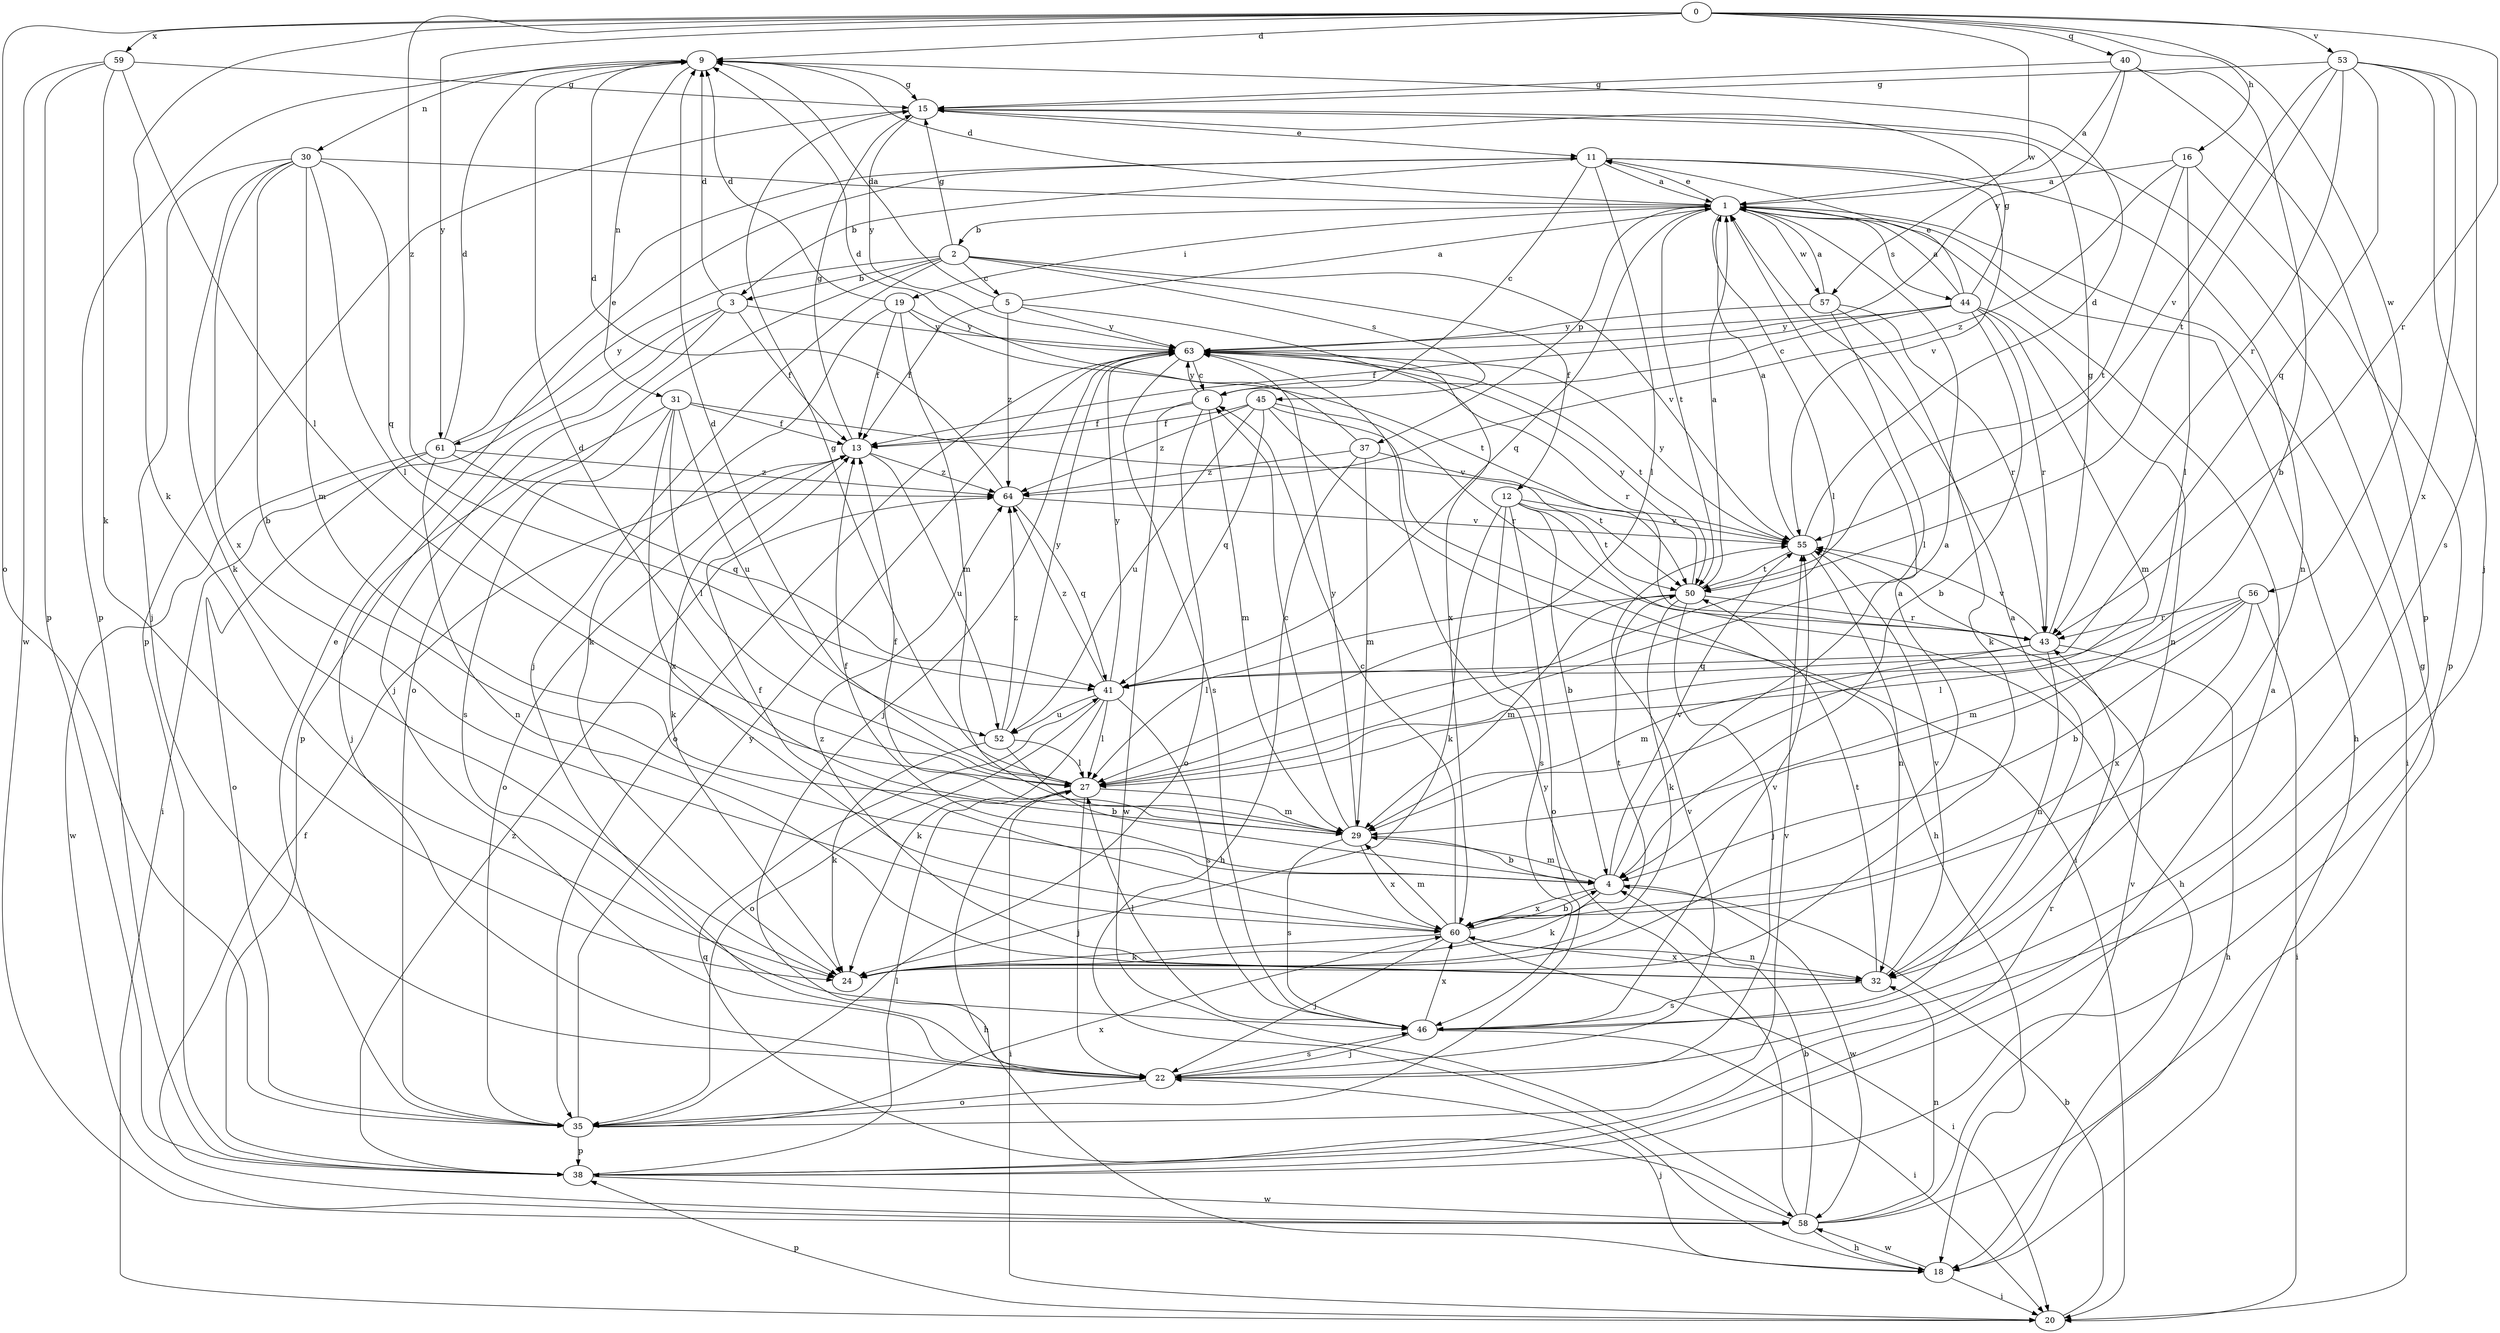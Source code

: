 strict digraph  {
0;
1;
2;
3;
4;
5;
6;
9;
11;
12;
13;
15;
16;
18;
19;
20;
22;
24;
27;
29;
30;
31;
32;
35;
37;
38;
40;
41;
43;
44;
45;
46;
50;
52;
53;
55;
56;
57;
58;
59;
60;
61;
63;
64;
0 -> 9  [label=d];
0 -> 16  [label=h];
0 -> 24  [label=k];
0 -> 35  [label=o];
0 -> 40  [label=q];
0 -> 43  [label=r];
0 -> 53  [label=v];
0 -> 56  [label=w];
0 -> 57  [label=w];
0 -> 59  [label=x];
0 -> 61  [label=y];
0 -> 64  [label=z];
1 -> 2  [label=b];
1 -> 9  [label=d];
1 -> 11  [label=e];
1 -> 18  [label=h];
1 -> 19  [label=i];
1 -> 20  [label=i];
1 -> 27  [label=l];
1 -> 37  [label=p];
1 -> 41  [label=q];
1 -> 44  [label=s];
1 -> 50  [label=t];
1 -> 57  [label=w];
2 -> 3  [label=b];
2 -> 5  [label=c];
2 -> 12  [label=f];
2 -> 15  [label=g];
2 -> 22  [label=j];
2 -> 35  [label=o];
2 -> 45  [label=s];
2 -> 55  [label=v];
2 -> 61  [label=y];
3 -> 9  [label=d];
3 -> 13  [label=f];
3 -> 20  [label=i];
3 -> 22  [label=j];
3 -> 38  [label=p];
3 -> 63  [label=y];
4 -> 1  [label=a];
4 -> 13  [label=f];
4 -> 24  [label=k];
4 -> 29  [label=m];
4 -> 55  [label=v];
4 -> 58  [label=w];
4 -> 60  [label=x];
5 -> 1  [label=a];
5 -> 9  [label=d];
5 -> 13  [label=f];
5 -> 60  [label=x];
5 -> 63  [label=y];
5 -> 64  [label=z];
6 -> 13  [label=f];
6 -> 29  [label=m];
6 -> 35  [label=o];
6 -> 58  [label=w];
6 -> 63  [label=y];
9 -> 15  [label=g];
9 -> 30  [label=n];
9 -> 31  [label=n];
9 -> 38  [label=p];
11 -> 1  [label=a];
11 -> 3  [label=b];
11 -> 6  [label=c];
11 -> 27  [label=l];
11 -> 32  [label=n];
11 -> 55  [label=v];
12 -> 4  [label=b];
12 -> 18  [label=h];
12 -> 24  [label=k];
12 -> 35  [label=o];
12 -> 46  [label=s];
12 -> 50  [label=t];
12 -> 55  [label=v];
13 -> 15  [label=g];
13 -> 24  [label=k];
13 -> 35  [label=o];
13 -> 52  [label=u];
13 -> 64  [label=z];
15 -> 11  [label=e];
15 -> 38  [label=p];
15 -> 63  [label=y];
16 -> 1  [label=a];
16 -> 27  [label=l];
16 -> 38  [label=p];
16 -> 50  [label=t];
16 -> 64  [label=z];
18 -> 20  [label=i];
18 -> 22  [label=j];
18 -> 58  [label=w];
19 -> 9  [label=d];
19 -> 13  [label=f];
19 -> 24  [label=k];
19 -> 29  [label=m];
19 -> 50  [label=t];
19 -> 63  [label=y];
20 -> 4  [label=b];
20 -> 38  [label=p];
22 -> 35  [label=o];
22 -> 46  [label=s];
22 -> 55  [label=v];
24 -> 1  [label=a];
27 -> 9  [label=d];
27 -> 15  [label=g];
27 -> 18  [label=h];
27 -> 20  [label=i];
27 -> 22  [label=j];
27 -> 29  [label=m];
29 -> 4  [label=b];
29 -> 6  [label=c];
29 -> 9  [label=d];
29 -> 13  [label=f];
29 -> 46  [label=s];
29 -> 60  [label=x];
29 -> 63  [label=y];
30 -> 1  [label=a];
30 -> 4  [label=b];
30 -> 22  [label=j];
30 -> 24  [label=k];
30 -> 27  [label=l];
30 -> 29  [label=m];
30 -> 41  [label=q];
30 -> 60  [label=x];
31 -> 13  [label=f];
31 -> 22  [label=j];
31 -> 27  [label=l];
31 -> 46  [label=s];
31 -> 52  [label=u];
31 -> 55  [label=v];
31 -> 60  [label=x];
32 -> 46  [label=s];
32 -> 50  [label=t];
32 -> 55  [label=v];
32 -> 60  [label=x];
32 -> 64  [label=z];
35 -> 11  [label=e];
35 -> 38  [label=p];
35 -> 55  [label=v];
35 -> 60  [label=x];
35 -> 63  [label=y];
37 -> 9  [label=d];
37 -> 18  [label=h];
37 -> 29  [label=m];
37 -> 50  [label=t];
37 -> 64  [label=z];
38 -> 1  [label=a];
38 -> 27  [label=l];
38 -> 43  [label=r];
38 -> 58  [label=w];
38 -> 64  [label=z];
40 -> 1  [label=a];
40 -> 4  [label=b];
40 -> 15  [label=g];
40 -> 38  [label=p];
40 -> 63  [label=y];
41 -> 24  [label=k];
41 -> 27  [label=l];
41 -> 35  [label=o];
41 -> 46  [label=s];
41 -> 52  [label=u];
41 -> 63  [label=y];
41 -> 64  [label=z];
43 -> 15  [label=g];
43 -> 18  [label=h];
43 -> 29  [label=m];
43 -> 32  [label=n];
43 -> 41  [label=q];
43 -> 55  [label=v];
44 -> 1  [label=a];
44 -> 4  [label=b];
44 -> 6  [label=c];
44 -> 11  [label=e];
44 -> 13  [label=f];
44 -> 15  [label=g];
44 -> 29  [label=m];
44 -> 32  [label=n];
44 -> 43  [label=r];
44 -> 63  [label=y];
45 -> 13  [label=f];
45 -> 18  [label=h];
45 -> 20  [label=i];
45 -> 41  [label=q];
45 -> 43  [label=r];
45 -> 52  [label=u];
45 -> 64  [label=z];
46 -> 1  [label=a];
46 -> 20  [label=i];
46 -> 22  [label=j];
46 -> 27  [label=l];
46 -> 55  [label=v];
46 -> 60  [label=x];
50 -> 1  [label=a];
50 -> 22  [label=j];
50 -> 24  [label=k];
50 -> 27  [label=l];
50 -> 29  [label=m];
50 -> 43  [label=r];
50 -> 63  [label=y];
52 -> 4  [label=b];
52 -> 24  [label=k];
52 -> 27  [label=l];
52 -> 63  [label=y];
52 -> 64  [label=z];
53 -> 15  [label=g];
53 -> 22  [label=j];
53 -> 41  [label=q];
53 -> 43  [label=r];
53 -> 46  [label=s];
53 -> 50  [label=t];
53 -> 55  [label=v];
53 -> 60  [label=x];
55 -> 1  [label=a];
55 -> 9  [label=d];
55 -> 32  [label=n];
55 -> 50  [label=t];
55 -> 63  [label=y];
56 -> 4  [label=b];
56 -> 20  [label=i];
56 -> 27  [label=l];
56 -> 29  [label=m];
56 -> 43  [label=r];
56 -> 60  [label=x];
57 -> 1  [label=a];
57 -> 24  [label=k];
57 -> 27  [label=l];
57 -> 43  [label=r];
57 -> 63  [label=y];
58 -> 4  [label=b];
58 -> 13  [label=f];
58 -> 15  [label=g];
58 -> 18  [label=h];
58 -> 32  [label=n];
58 -> 41  [label=q];
58 -> 55  [label=v];
58 -> 63  [label=y];
59 -> 15  [label=g];
59 -> 24  [label=k];
59 -> 27  [label=l];
59 -> 38  [label=p];
59 -> 58  [label=w];
60 -> 4  [label=b];
60 -> 6  [label=c];
60 -> 13  [label=f];
60 -> 20  [label=i];
60 -> 22  [label=j];
60 -> 24  [label=k];
60 -> 29  [label=m];
60 -> 32  [label=n];
60 -> 50  [label=t];
61 -> 9  [label=d];
61 -> 11  [label=e];
61 -> 32  [label=n];
61 -> 35  [label=o];
61 -> 41  [label=q];
61 -> 58  [label=w];
61 -> 64  [label=z];
63 -> 6  [label=c];
63 -> 22  [label=j];
63 -> 35  [label=o];
63 -> 43  [label=r];
63 -> 46  [label=s];
63 -> 50  [label=t];
64 -> 9  [label=d];
64 -> 41  [label=q];
64 -> 55  [label=v];
}
